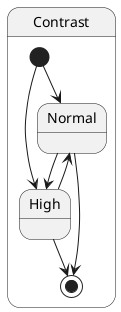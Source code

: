 @startuml high_contrast_state

state Contrast {
  state "Normal" as N
  state "High" as H

  [*] --> N
  [*] --> H
  
  N --> H
  H --> N

  N --> [*]  
  H --> [*]
}

@enduml

